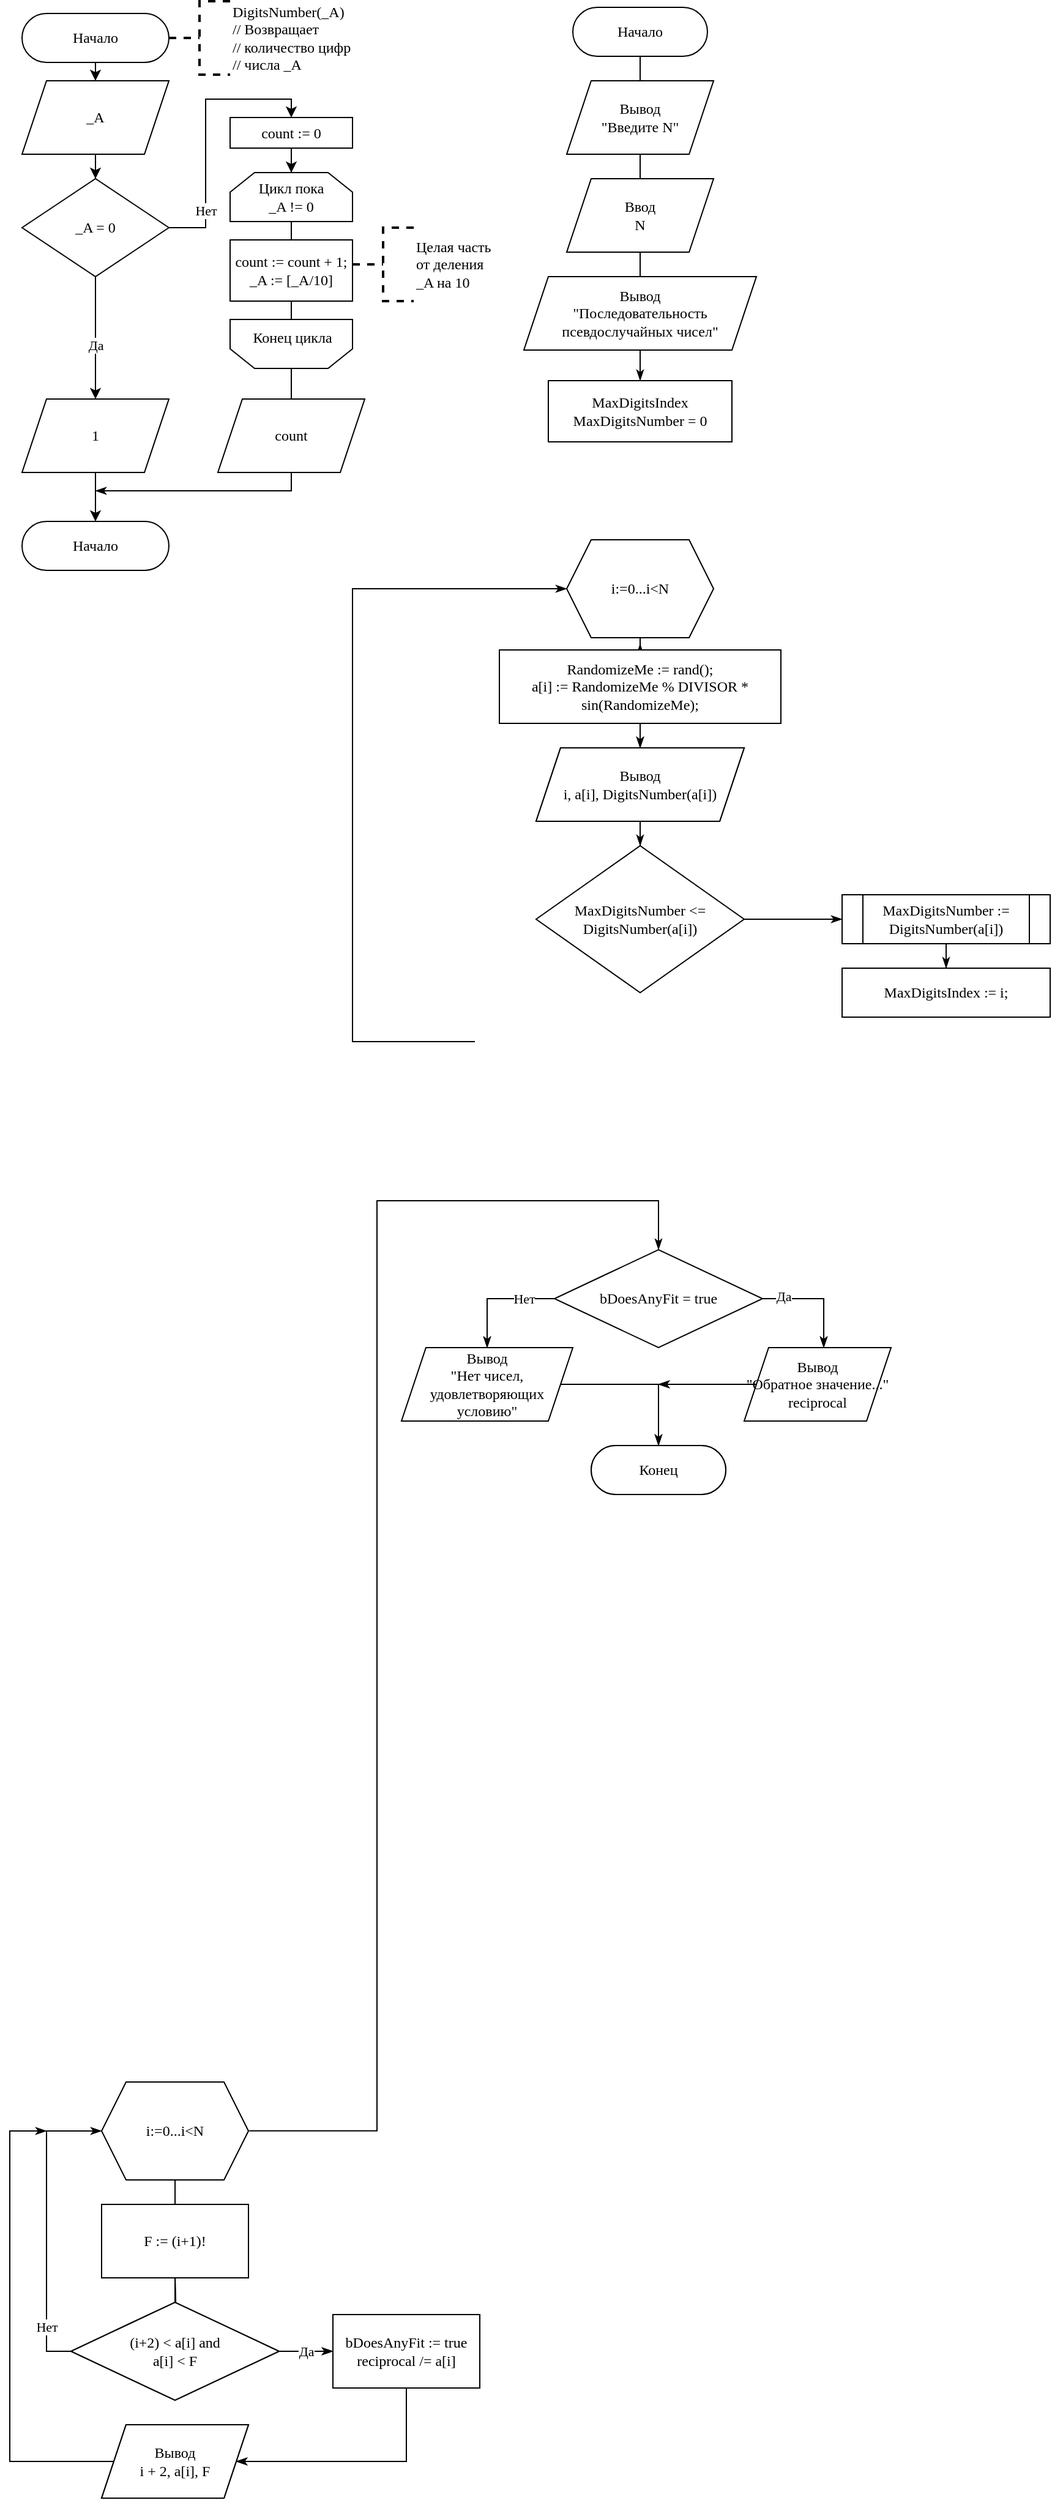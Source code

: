 <mxfile version="14.0.1" type="github">
  <diagram id="bkQqEIbe-VhgmHZrJ1t0" name="Page-1">
    <mxGraphModel dx="993" dy="703" grid="1" gridSize="10" guides="1" tooltips="1" connect="1" arrows="1" fold="1" page="1" pageScale="1" pageWidth="827" pageHeight="1169" math="0" shadow="0">
      <root>
        <mxCell id="0" />
        <mxCell id="1" parent="0" />
        <mxCell id="5rwyCiuya1J5BVVS9E9V-3" value="" style="edgeStyle=orthogonalEdgeStyle;rounded=0;orthogonalLoop=1;jettySize=auto;html=1;endArrow=none;endFill=0;fontFamily=Consolas;" parent="1" source="5rwyCiuya1J5BVVS9E9V-1" target="5rwyCiuya1J5BVVS9E9V-2" edge="1">
          <mxGeometry relative="1" as="geometry" />
        </mxCell>
        <mxCell id="5rwyCiuya1J5BVVS9E9V-1" value="&lt;div&gt;Начало&lt;/div&gt;" style="rounded=1;whiteSpace=wrap;html=1;arcSize=50;fontFamily=Consolas;" parent="1" vertex="1">
          <mxGeometry x="490" y="35" width="110" height="40" as="geometry" />
        </mxCell>
        <mxCell id="5rwyCiuya1J5BVVS9E9V-2" value="&lt;div&gt;Вывод&lt;/div&gt;&lt;div&gt;&quot;Введите N&quot;&lt;br&gt;&lt;/div&gt;" style="shape=parallelogram;perimeter=parallelogramPerimeter;whiteSpace=wrap;html=1;fixedSize=1;rounded=1;arcSize=0;fontFamily=Consolas;" parent="1" vertex="1">
          <mxGeometry x="485" y="95" width="120" height="60" as="geometry" />
        </mxCell>
        <mxCell id="Fq7ygxc2qLZX_tcr9OD_-17" value="" style="edgeStyle=orthogonalEdgeStyle;rounded=0;orthogonalLoop=1;jettySize=auto;html=1;endArrow=none;endFill=0;strokeColor=#000000;strokeWidth=1;fontFamily=Consolas;" parent="1" source="5rwyCiuya1J5BVVS9E9V-4" target="5rwyCiuya1J5BVVS9E9V-2" edge="1">
          <mxGeometry relative="1" as="geometry" />
        </mxCell>
        <mxCell id="Fq7ygxc2qLZX_tcr9OD_-19" value="" style="edgeStyle=orthogonalEdgeStyle;rounded=0;orthogonalLoop=1;jettySize=auto;html=1;endArrow=none;endFill=0;strokeColor=#000000;strokeWidth=1;fontFamily=Consolas;" parent="1" source="5rwyCiuya1J5BVVS9E9V-4" edge="1">
          <mxGeometry relative="1" as="geometry">
            <mxPoint x="545" y="255" as="targetPoint" />
          </mxGeometry>
        </mxCell>
        <mxCell id="5rwyCiuya1J5BVVS9E9V-4" value="&lt;div&gt;Ввод&lt;/div&gt;&lt;div&gt;N&lt;br&gt;&lt;/div&gt;" style="shape=parallelogram;perimeter=parallelogramPerimeter;whiteSpace=wrap;html=1;fixedSize=1;rounded=1;arcSize=0;fontFamily=Consolas;" parent="1" vertex="1">
          <mxGeometry x="485" y="175" width="120" height="60" as="geometry" />
        </mxCell>
        <mxCell id="5rwyCiuya1J5BVVS9E9V-6" style="edgeStyle=orthogonalEdgeStyle;rounded=0;orthogonalLoop=1;jettySize=auto;html=1;exitX=0.5;exitY=1;exitDx=0;exitDy=0;fontFamily=Consolas;" parent="1" source="5rwyCiuya1J5BVVS9E9V-4" target="5rwyCiuya1J5BVVS9E9V-4" edge="1">
          <mxGeometry relative="1" as="geometry" />
        </mxCell>
        <mxCell id="iHEAeSneq3tE51cVCp4O-58" style="edgeStyle=orthogonalEdgeStyle;rounded=0;orthogonalLoop=1;jettySize=auto;html=1;endArrow=classicThin;endFill=1;fontFamily=Consolas;" edge="1" parent="1" source="Fq7ygxc2qLZX_tcr9OD_-28">
          <mxGeometry relative="1" as="geometry">
            <mxPoint x="545" y="555" as="targetPoint" />
          </mxGeometry>
        </mxCell>
        <mxCell id="Fq7ygxc2qLZX_tcr9OD_-28" value="i:=0...i&amp;lt;N" style="shape=hexagon;perimeter=hexagonPerimeter2;whiteSpace=wrap;html=1;fixedSize=1;strokeWidth=1;fontFamily=Consolas;" parent="1" vertex="1">
          <mxGeometry x="485" y="470" width="120" height="80" as="geometry" />
        </mxCell>
        <mxCell id="Fq7ygxc2qLZX_tcr9OD_-34" value="" style="edgeStyle=orthogonalEdgeStyle;rounded=0;orthogonalLoop=1;jettySize=auto;html=1;endArrow=classicThin;endFill=1;strokeColor=#000000;strokeWidth=1;fontFamily=Consolas;" parent="1" source="Fq7ygxc2qLZX_tcr9OD_-29" target="Fq7ygxc2qLZX_tcr9OD_-33" edge="1">
          <mxGeometry relative="1" as="geometry" />
        </mxCell>
        <mxCell id="Fq7ygxc2qLZX_tcr9OD_-29" value="&lt;div&gt;RandomizeMe := rand();&lt;br&gt;&lt;/div&gt;&lt;div&gt;a[i] := RandomizeMe % DIVISOR * sin(RandomizeMe);&lt;/div&gt;" style="whiteSpace=wrap;html=1;strokeWidth=1;fontFamily=Consolas;" parent="1" vertex="1">
          <mxGeometry x="430" y="560" width="230" height="60" as="geometry" />
        </mxCell>
        <mxCell id="Fq7ygxc2qLZX_tcr9OD_-35" style="edgeStyle=orthogonalEdgeStyle;rounded=0;orthogonalLoop=1;jettySize=auto;html=1;endArrow=classicThin;endFill=1;strokeWidth=1;fontFamily=Consolas;" parent="1" edge="1">
          <mxGeometry relative="1" as="geometry">
            <mxPoint x="485" y="510" as="targetPoint" />
            <Array as="points">
              <mxPoint x="310" y="880" />
              <mxPoint x="310" y="510" />
            </Array>
            <mxPoint x="410" y="880" as="sourcePoint" />
          </mxGeometry>
        </mxCell>
        <mxCell id="Fq7ygxc2qLZX_tcr9OD_-33" value="&lt;div&gt;Вывод&lt;/div&gt;&lt;div&gt;i, a[i], DigitsNumber(a[i])&lt;/div&gt;" style="shape=parallelogram;perimeter=parallelogramPerimeter;whiteSpace=wrap;html=1;fixedSize=1;strokeWidth=1;fontFamily=Consolas;" parent="1" vertex="1">
          <mxGeometry x="460" y="640" width="170" height="60" as="geometry" />
        </mxCell>
        <mxCell id="iHEAeSneq3tE51cVCp4O-62" style="edgeStyle=orthogonalEdgeStyle;rounded=0;orthogonalLoop=1;jettySize=auto;html=1;entryX=0.5;entryY=0;entryDx=0;entryDy=0;endArrow=classicThin;endFill=1;fontFamily=Consolas;" edge="1" parent="1" source="Fq7ygxc2qLZX_tcr9OD_-36" target="iHEAeSneq3tE51cVCp4O-61">
          <mxGeometry relative="1" as="geometry" />
        </mxCell>
        <mxCell id="Fq7ygxc2qLZX_tcr9OD_-36" value="&lt;div&gt;Вывод&lt;/div&gt;&lt;div&gt;&quot;Последовательность&lt;/div&gt;&lt;div&gt;псевдослучайных чисел&quot;&lt;br&gt;&lt;/div&gt;" style="shape=parallelogram;perimeter=parallelogramPerimeter;whiteSpace=wrap;html=1;fixedSize=1;rounded=1;arcSize=0;fontFamily=Consolas;" parent="1" vertex="1">
          <mxGeometry x="450" y="255" width="190" height="60" as="geometry" />
        </mxCell>
        <mxCell id="Fq7ygxc2qLZX_tcr9OD_-43" value="" style="edgeStyle=orthogonalEdgeStyle;rounded=0;orthogonalLoop=1;jettySize=auto;html=1;endArrow=none;endFill=0;strokeColor=#000000;strokeWidth=1;fontFamily=Consolas;" parent="1" source="Fq7ygxc2qLZX_tcr9OD_-40" target="Fq7ygxc2qLZX_tcr9OD_-42" edge="1">
          <mxGeometry relative="1" as="geometry" />
        </mxCell>
        <mxCell id="Fq7ygxc2qLZX_tcr9OD_-40" value="i:=0...i&amp;lt;N" style="shape=hexagon;perimeter=hexagonPerimeter2;whiteSpace=wrap;html=1;fixedSize=1;rounded=1;arcSize=0;fontFamily=Consolas;" parent="1" vertex="1">
          <mxGeometry x="105" y="1730" width="120" height="80" as="geometry" />
        </mxCell>
        <mxCell id="Fq7ygxc2qLZX_tcr9OD_-45" value="" style="edgeStyle=orthogonalEdgeStyle;rounded=0;orthogonalLoop=1;jettySize=auto;html=1;endArrow=none;endFill=0;strokeColor=#000000;strokeWidth=1;fontFamily=Consolas;" parent="1" source="Fq7ygxc2qLZX_tcr9OD_-42" target="Fq7ygxc2qLZX_tcr9OD_-44" edge="1">
          <mxGeometry relative="1" as="geometry" />
        </mxCell>
        <mxCell id="Fq7ygxc2qLZX_tcr9OD_-42" value="&lt;div&gt;F := (i+1)!&lt;/div&gt;" style="whiteSpace=wrap;html=1;rounded=1;arcSize=0;fontFamily=Consolas;" parent="1" vertex="1">
          <mxGeometry x="105" y="1830" width="120" height="60" as="geometry" />
        </mxCell>
        <mxCell id="Fq7ygxc2qLZX_tcr9OD_-46" value="Нет" style="edgeStyle=orthogonalEdgeStyle;rounded=0;orthogonalLoop=1;jettySize=auto;html=1;endArrow=classicThin;endFill=1;strokeColor=#000000;strokeWidth=1;entryX=0;entryY=0.5;entryDx=0;entryDy=0;fontFamily=Consolas;" parent="1" source="Fq7ygxc2qLZX_tcr9OD_-44" target="Fq7ygxc2qLZX_tcr9OD_-40" edge="1">
          <mxGeometry x="-0.673" relative="1" as="geometry">
            <mxPoint x="30" y="1770" as="targetPoint" />
            <Array as="points">
              <mxPoint x="60" y="1950" />
              <mxPoint x="60" y="1770" />
            </Array>
            <mxPoint as="offset" />
          </mxGeometry>
        </mxCell>
        <mxCell id="Fq7ygxc2qLZX_tcr9OD_-48" value="&lt;div&gt;Да&lt;/div&gt;" style="edgeStyle=orthogonalEdgeStyle;rounded=0;orthogonalLoop=1;jettySize=auto;html=1;endArrow=classicThin;endFill=1;strokeColor=#000000;strokeWidth=1;fontFamily=Consolas;" parent="1" source="Fq7ygxc2qLZX_tcr9OD_-44" target="Fq7ygxc2qLZX_tcr9OD_-47" edge="1">
          <mxGeometry relative="1" as="geometry" />
        </mxCell>
        <mxCell id="Fq7ygxc2qLZX_tcr9OD_-44" value="&lt;div&gt;(i+2) &amp;lt; a[i] and&lt;/div&gt;&lt;div&gt;a[i] &amp;lt; F&lt;br&gt;&lt;/div&gt;" style="rhombus;whiteSpace=wrap;html=1;rounded=1;arcSize=0;fontFamily=Consolas;" parent="1" vertex="1">
          <mxGeometry x="80" y="1910" width="170" height="80" as="geometry" />
        </mxCell>
        <mxCell id="Fq7ygxc2qLZX_tcr9OD_-51" value="" style="edgeStyle=orthogonalEdgeStyle;rounded=0;orthogonalLoop=1;jettySize=auto;html=1;endArrow=classicThin;endFill=1;strokeColor=#000000;strokeWidth=1;fontFamily=Consolas;" parent="1" source="Fq7ygxc2qLZX_tcr9OD_-47" target="Fq7ygxc2qLZX_tcr9OD_-50" edge="1">
          <mxGeometry relative="1" as="geometry">
            <Array as="points">
              <mxPoint x="354" y="2040" />
            </Array>
          </mxGeometry>
        </mxCell>
        <mxCell id="Fq7ygxc2qLZX_tcr9OD_-47" value="&lt;div&gt;bDoesAnyFit := true&lt;/div&gt;&lt;div&gt;reciprocal /= a[i]&lt;br&gt;&lt;/div&gt;" style="whiteSpace=wrap;html=1;rounded=1;arcSize=0;fontFamily=Consolas;" parent="1" vertex="1">
          <mxGeometry x="294" y="1920" width="120" height="60" as="geometry" />
        </mxCell>
        <mxCell id="Fq7ygxc2qLZX_tcr9OD_-52" style="edgeStyle=orthogonalEdgeStyle;rounded=0;orthogonalLoop=1;jettySize=auto;html=1;endArrow=classicThin;endFill=1;strokeColor=#000000;strokeWidth=1;fontFamily=Consolas;" parent="1" source="Fq7ygxc2qLZX_tcr9OD_-50" edge="1">
          <mxGeometry relative="1" as="geometry">
            <mxPoint x="60" y="1770" as="targetPoint" />
            <Array as="points">
              <mxPoint x="30" y="2040" />
              <mxPoint x="30" y="1770" />
            </Array>
          </mxGeometry>
        </mxCell>
        <mxCell id="Fq7ygxc2qLZX_tcr9OD_-50" value="&lt;div&gt;Вывод&lt;/div&gt;&lt;div&gt;i + 2, a[i], F&lt;br&gt;&lt;/div&gt;" style="shape=parallelogram;perimeter=parallelogramPerimeter;whiteSpace=wrap;html=1;fixedSize=1;rounded=1;arcSize=0;fontFamily=Consolas;" parent="1" vertex="1">
          <mxGeometry x="105" y="2010" width="120" height="60" as="geometry" />
        </mxCell>
        <mxCell id="Fq7ygxc2qLZX_tcr9OD_-56" style="edgeStyle=orthogonalEdgeStyle;rounded=0;orthogonalLoop=1;jettySize=auto;html=1;endArrow=classicThin;endFill=1;strokeColor=#000000;strokeWidth=1;entryX=0.5;entryY=0;entryDx=0;entryDy=0;fontFamily=Consolas;exitX=1;exitY=0.5;exitDx=0;exitDy=0;" parent="1" source="Fq7ygxc2qLZX_tcr9OD_-55" edge="1">
          <mxGeometry relative="1" as="geometry">
            <mxPoint x="695" y="1130" as="targetPoint" />
            <mxPoint x="620" y="1090" as="sourcePoint" />
            <Array as="points">
              <mxPoint x="695" y="1090" />
            </Array>
          </mxGeometry>
        </mxCell>
        <mxCell id="Fq7ygxc2qLZX_tcr9OD_-58" value="Да" style="edgeLabel;html=1;align=center;verticalAlign=middle;resizable=0;points=[];fontFamily=Consolas;" parent="Fq7ygxc2qLZX_tcr9OD_-56" vertex="1" connectable="0">
          <mxGeometry x="-0.627" y="2" relative="1" as="geometry">
            <mxPoint as="offset" />
          </mxGeometry>
        </mxCell>
        <mxCell id="Fq7ygxc2qLZX_tcr9OD_-59" value="Нет" style="edgeStyle=orthogonalEdgeStyle;rounded=0;orthogonalLoop=1;jettySize=auto;html=1;endArrow=classicThin;endFill=1;strokeColor=#000000;strokeWidth=1;fontFamily=Consolas;exitX=0;exitY=0.5;exitDx=0;exitDy=0;" parent="1" source="Fq7ygxc2qLZX_tcr9OD_-55" edge="1">
          <mxGeometry x="-0.473" relative="1" as="geometry">
            <mxPoint x="420" y="1130" as="targetPoint" />
            <mxPoint x="495" y="1090" as="sourcePoint" />
            <Array as="points">
              <mxPoint x="420" y="1090" />
            </Array>
            <mxPoint as="offset" />
          </mxGeometry>
        </mxCell>
        <mxCell id="Fq7ygxc2qLZX_tcr9OD_-55" value="bDoesAnyFit = true" style="rhombus;whiteSpace=wrap;html=1;rounded=1;arcSize=0;fontFamily=Consolas;" parent="1" vertex="1">
          <mxGeometry x="475" y="1050" width="170" height="80" as="geometry" />
        </mxCell>
        <mxCell id="Fq7ygxc2qLZX_tcr9OD_-64" style="edgeStyle=orthogonalEdgeStyle;rounded=0;orthogonalLoop=1;jettySize=auto;html=1;endArrow=classicThin;endFill=1;strokeColor=#000000;strokeWidth=1;fontFamily=Consolas;" parent="1" edge="1">
          <mxGeometry relative="1" as="geometry">
            <mxPoint x="560" y="1160" as="targetPoint" />
            <mxPoint x="645" y="1160" as="sourcePoint" />
          </mxGeometry>
        </mxCell>
        <mxCell id="Fq7ygxc2qLZX_tcr9OD_-62" value="" style="edgeStyle=orthogonalEdgeStyle;rounded=0;orthogonalLoop=1;jettySize=auto;html=1;endArrow=classicThin;endFill=1;strokeColor=#000000;strokeWidth=1;fontFamily=Consolas;entryX=0.5;entryY=0;entryDx=0;entryDy=0;" parent="1" target="Fq7ygxc2qLZX_tcr9OD_-63" edge="1">
          <mxGeometry relative="1" as="geometry">
            <mxPoint x="550" y="1280" as="targetPoint" />
            <Array as="points">
              <mxPoint x="560" y="1160" />
            </Array>
            <mxPoint x="480" y="1160" as="sourcePoint" />
          </mxGeometry>
        </mxCell>
        <mxCell id="Fq7ygxc2qLZX_tcr9OD_-63" value="Конец" style="rounded=1;whiteSpace=wrap;html=1;arcSize=50;fontFamily=Consolas;" parent="1" vertex="1">
          <mxGeometry x="505" y="1210" width="110" height="40" as="geometry" />
        </mxCell>
        <mxCell id="iHEAeSneq3tE51cVCp4O-12" value="" style="edgeStyle=orthogonalEdgeStyle;rounded=0;orthogonalLoop=1;jettySize=auto;html=1;endArrow=classic;endFill=1;fontFamily=Consolas;" edge="1" parent="1" source="fqr5YVxQ2FodwoZgZFr7-1" target="iHEAeSneq3tE51cVCp4O-11">
          <mxGeometry relative="1" as="geometry" />
        </mxCell>
        <mxCell id="fqr5YVxQ2FodwoZgZFr7-1" value="&lt;div&gt;Начало&lt;/div&gt;" style="rounded=1;whiteSpace=wrap;html=1;arcSize=50;fontFamily=Consolas;" parent="1" vertex="1">
          <mxGeometry x="40" y="40" width="120" height="40" as="geometry" />
        </mxCell>
        <mxCell id="iHEAeSneq3tE51cVCp4O-1" value="&lt;div&gt;DigitsNumber(_A)&lt;/div&gt;&lt;div&gt;// Возвращает&lt;/div&gt;&lt;div&gt;// количество цифр&lt;/div&gt;&lt;div&gt;// числа _A&lt;br&gt;&lt;/div&gt;" style="strokeWidth=2;html=1;shape=mxgraph.flowchart.annotation_2;align=left;labelPosition=right;pointerEvents=1;fontFamily=Consolas;dashed=1;" vertex="1" parent="1">
          <mxGeometry x="160" y="30" width="50" height="60" as="geometry" />
        </mxCell>
        <mxCell id="iHEAeSneq3tE51cVCp4O-5" value="Да" style="edgeStyle=orthogonalEdgeStyle;rounded=0;orthogonalLoop=1;jettySize=auto;html=1;endArrow=classic;endFill=1;fontFamily=Consolas;" edge="1" parent="1" source="iHEAeSneq3tE51cVCp4O-2" target="iHEAeSneq3tE51cVCp4O-4">
          <mxGeometry x="0.111" relative="1" as="geometry">
            <mxPoint as="offset" />
          </mxGeometry>
        </mxCell>
        <mxCell id="iHEAeSneq3tE51cVCp4O-9" value="Нет" style="edgeStyle=orthogonalEdgeStyle;rounded=0;orthogonalLoop=1;jettySize=auto;html=1;endArrow=classic;endFill=1;fontFamily=Consolas;entryX=0.5;entryY=0;entryDx=0;entryDy=0;" edge="1" parent="1" source="iHEAeSneq3tE51cVCp4O-2" target="iHEAeSneq3tE51cVCp4O-16">
          <mxGeometry x="-0.599" relative="1" as="geometry">
            <mxPoint x="260" y="120" as="targetPoint" />
            <Array as="points">
              <mxPoint x="190" y="215" />
              <mxPoint x="190" y="110" />
              <mxPoint x="260" y="110" />
            </Array>
            <mxPoint as="offset" />
          </mxGeometry>
        </mxCell>
        <mxCell id="iHEAeSneq3tE51cVCp4O-2" value="_A = 0" style="rhombus;whiteSpace=wrap;html=1;rounded=1;fontFamily=Consolas;arcSize=0;" vertex="1" parent="1">
          <mxGeometry x="40" y="175" width="120" height="80" as="geometry" />
        </mxCell>
        <mxCell id="iHEAeSneq3tE51cVCp4O-7" value="" style="edgeStyle=orthogonalEdgeStyle;rounded=0;orthogonalLoop=1;jettySize=auto;html=1;endArrow=classic;endFill=1;fontFamily=Consolas;" edge="1" parent="1" source="iHEAeSneq3tE51cVCp4O-4" target="iHEAeSneq3tE51cVCp4O-6">
          <mxGeometry relative="1" as="geometry" />
        </mxCell>
        <mxCell id="iHEAeSneq3tE51cVCp4O-4" value="1" style="shape=parallelogram;perimeter=parallelogramPerimeter;whiteSpace=wrap;html=1;fixedSize=1;rounded=1;fontFamily=Consolas;arcSize=0;" vertex="1" parent="1">
          <mxGeometry x="40" y="355" width="120" height="60" as="geometry" />
        </mxCell>
        <mxCell id="iHEAeSneq3tE51cVCp4O-6" value="&lt;div&gt;Начало&lt;/div&gt;" style="rounded=1;whiteSpace=wrap;html=1;arcSize=50;fontFamily=Consolas;" vertex="1" parent="1">
          <mxGeometry x="40" y="455" width="120" height="40" as="geometry" />
        </mxCell>
        <mxCell id="iHEAeSneq3tE51cVCp4O-13" value="" style="edgeStyle=orthogonalEdgeStyle;rounded=0;orthogonalLoop=1;jettySize=auto;html=1;endArrow=classic;endFill=1;fontFamily=Consolas;" edge="1" parent="1" source="iHEAeSneq3tE51cVCp4O-11" target="iHEAeSneq3tE51cVCp4O-2">
          <mxGeometry relative="1" as="geometry" />
        </mxCell>
        <mxCell id="iHEAeSneq3tE51cVCp4O-11" value="_A" style="shape=parallelogram;perimeter=parallelogramPerimeter;whiteSpace=wrap;html=1;fixedSize=1;rounded=1;fontFamily=Consolas;arcSize=0;" vertex="1" parent="1">
          <mxGeometry x="40" y="95" width="120" height="60" as="geometry" />
        </mxCell>
        <mxCell id="iHEAeSneq3tE51cVCp4O-25" value="" style="edgeStyle=orthogonalEdgeStyle;rounded=0;orthogonalLoop=1;jettySize=auto;html=1;endArrow=none;endFill=0;fontFamily=Consolas;entryX=0.5;entryY=0;entryDx=0;entryDy=0;" edge="1" parent="1" source="iHEAeSneq3tE51cVCp4O-15" target="iHEAeSneq3tE51cVCp4O-20">
          <mxGeometry relative="1" as="geometry" />
        </mxCell>
        <mxCell id="iHEAeSneq3tE51cVCp4O-15" value="&lt;div&gt;Цикл пока&lt;/div&gt;&lt;div&gt;_A != 0&lt;/div&gt;" style="shape=loopLimit;whiteSpace=wrap;html=1;rounded=1;fontFamily=Consolas;arcSize=0;" vertex="1" parent="1">
          <mxGeometry x="210" y="170" width="100" height="40" as="geometry" />
        </mxCell>
        <mxCell id="iHEAeSneq3tE51cVCp4O-17" value="" style="edgeStyle=orthogonalEdgeStyle;rounded=0;orthogonalLoop=1;jettySize=auto;html=1;endArrow=classic;endFill=1;fontFamily=Consolas;" edge="1" parent="1" source="iHEAeSneq3tE51cVCp4O-16" target="iHEAeSneq3tE51cVCp4O-15">
          <mxGeometry relative="1" as="geometry" />
        </mxCell>
        <mxCell id="iHEAeSneq3tE51cVCp4O-16" value="count := 0" style="whiteSpace=wrap;html=1;rounded=1;arcSize=0;fontFamily=Consolas;" vertex="1" parent="1">
          <mxGeometry x="210" y="125" width="100" height="25" as="geometry" />
        </mxCell>
        <mxCell id="iHEAeSneq3tE51cVCp4O-26" style="edgeStyle=orthogonalEdgeStyle;rounded=0;orthogonalLoop=1;jettySize=auto;html=1;entryX=0.5;entryY=1;entryDx=0;entryDy=0;endArrow=none;endFill=0;fontFamily=Consolas;" edge="1" parent="1" source="iHEAeSneq3tE51cVCp4O-20" target="iHEAeSneq3tE51cVCp4O-24">
          <mxGeometry relative="1" as="geometry" />
        </mxCell>
        <mxCell id="iHEAeSneq3tE51cVCp4O-20" value="&lt;div&gt;count := count + 1;&lt;br&gt;&lt;/div&gt;&lt;div&gt;_A := [_A/10]&lt;br&gt;&lt;/div&gt;" style="whiteSpace=wrap;html=1;rounded=1;arcSize=0;fontFamily=Consolas;" vertex="1" parent="1">
          <mxGeometry x="210" y="225" width="100" height="50" as="geometry" />
        </mxCell>
        <mxCell id="iHEAeSneq3tE51cVCp4O-21" value="&lt;div&gt;Целая часть&lt;/div&gt;&lt;div&gt;от деления&lt;/div&gt;&lt;div&gt;_A на 10&lt;br&gt;&lt;/div&gt;" style="strokeWidth=2;html=1;shape=mxgraph.flowchart.annotation_2;align=left;labelPosition=right;pointerEvents=1;fontFamily=Consolas;dashed=1;" vertex="1" parent="1">
          <mxGeometry x="310" y="215" width="50" height="60" as="geometry" />
        </mxCell>
        <mxCell id="iHEAeSneq3tE51cVCp4O-28" value="" style="edgeStyle=orthogonalEdgeStyle;rounded=0;orthogonalLoop=1;jettySize=auto;html=1;endArrow=none;endFill=0;fontFamily=Consolas;" edge="1" parent="1" source="iHEAeSneq3tE51cVCp4O-24" target="iHEAeSneq3tE51cVCp4O-27">
          <mxGeometry relative="1" as="geometry" />
        </mxCell>
        <mxCell id="iHEAeSneq3tE51cVCp4O-24" value="&lt;div&gt;Конец цикла&lt;/div&gt;" style="shape=loopLimit;html=1;rounded=0;fontFamily=Consolas;arcSize=0;rotation=0;editable=1;movableLabel=1;comic=0;direction=west;flipH=0;flipV=0;verticalAlign=top;horizontal=1;whiteSpace=wrap;dropTarget=0;sketch=0;noLabel=0;overflow=visible;align=center;" vertex="1" parent="1">
          <mxGeometry x="210" y="290" width="100" height="40" as="geometry">
            <mxPoint x="1.0" y="1" as="offset" />
          </mxGeometry>
        </mxCell>
        <mxCell id="iHEAeSneq3tE51cVCp4O-29" style="edgeStyle=orthogonalEdgeStyle;rounded=0;orthogonalLoop=1;jettySize=auto;html=1;endArrow=classicThin;endFill=1;fontFamily=Consolas;" edge="1" parent="1" source="iHEAeSneq3tE51cVCp4O-27">
          <mxGeometry relative="1" as="geometry">
            <mxPoint x="100" y="430" as="targetPoint" />
            <Array as="points">
              <mxPoint x="260" y="430" />
            </Array>
          </mxGeometry>
        </mxCell>
        <mxCell id="iHEAeSneq3tE51cVCp4O-27" value="count" style="shape=parallelogram;perimeter=parallelogramPerimeter;whiteSpace=wrap;html=1;fixedSize=1;rounded=1;fontFamily=Consolas;arcSize=0;" vertex="1" parent="1">
          <mxGeometry x="200" y="355" width="120" height="60" as="geometry" />
        </mxCell>
        <mxCell id="iHEAeSneq3tE51cVCp4O-35" value="" style="edgeStyle=orthogonalEdgeStyle;rounded=0;orthogonalLoop=1;jettySize=auto;html=1;endArrow=classicThin;endFill=1;strokeColor=#000000;strokeWidth=1;fontFamily=Consolas;" edge="1" source="iHEAeSneq3tE51cVCp4O-36" target="iHEAeSneq3tE51cVCp4O-37" parent="1">
          <mxGeometry relative="1" as="geometry" />
        </mxCell>
        <mxCell id="iHEAeSneq3tE51cVCp4O-36" value="&lt;div&gt;RandomizeMe := rand();&lt;br&gt;&lt;/div&gt;&lt;div&gt;a[i] := RandomizeMe % DIVISOR * sin(RandomizeMe);&lt;/div&gt;" style="whiteSpace=wrap;html=1;strokeWidth=1;fontFamily=Consolas;" vertex="1" parent="1">
          <mxGeometry x="430" y="560" width="230" height="60" as="geometry" />
        </mxCell>
        <mxCell id="iHEAeSneq3tE51cVCp4O-64" value="" style="edgeStyle=orthogonalEdgeStyle;rounded=0;orthogonalLoop=1;jettySize=auto;html=1;endArrow=classicThin;endFill=1;fontFamily=Consolas;" edge="1" parent="1" source="iHEAeSneq3tE51cVCp4O-37" target="iHEAeSneq3tE51cVCp4O-63">
          <mxGeometry relative="1" as="geometry" />
        </mxCell>
        <mxCell id="iHEAeSneq3tE51cVCp4O-37" value="&lt;div&gt;Вывод&lt;/div&gt;&lt;div&gt;i, a[i], DigitsNumber(a[i])&lt;/div&gt;" style="shape=parallelogram;perimeter=parallelogramPerimeter;whiteSpace=wrap;html=1;fixedSize=1;strokeWidth=1;fontFamily=Consolas;" vertex="1" parent="1">
          <mxGeometry x="460" y="640" width="170" height="60" as="geometry" />
        </mxCell>
        <mxCell id="iHEAeSneq3tE51cVCp4O-40" style="edgeStyle=orthogonalEdgeStyle;rounded=0;orthogonalLoop=1;jettySize=auto;html=1;endArrow=classicThin;endFill=1;strokeColor=#000000;strokeWidth=1;entryX=0.5;entryY=0;entryDx=0;entryDy=0;fontFamily=Consolas;exitX=1;exitY=0.5;exitDx=0;exitDy=0;" edge="1" parent="1">
          <mxGeometry relative="1" as="geometry">
            <mxPoint x="695" y="1130" as="targetPoint" />
            <mxPoint x="645" y="1090" as="sourcePoint" />
            <Array as="points">
              <mxPoint x="695" y="1090" />
            </Array>
          </mxGeometry>
        </mxCell>
        <mxCell id="iHEAeSneq3tE51cVCp4O-41" value="Да" style="edgeLabel;html=1;align=center;verticalAlign=middle;resizable=0;points=[];fontFamily=Consolas;" vertex="1" connectable="0" parent="iHEAeSneq3tE51cVCp4O-40">
          <mxGeometry x="-0.627" y="2" relative="1" as="geometry">
            <mxPoint as="offset" />
          </mxGeometry>
        </mxCell>
        <mxCell id="iHEAeSneq3tE51cVCp4O-42" value="Нет" style="edgeStyle=orthogonalEdgeStyle;rounded=0;orthogonalLoop=1;jettySize=auto;html=1;endArrow=classicThin;endFill=1;strokeColor=#000000;strokeWidth=1;fontFamily=Consolas;exitX=0;exitY=0.5;exitDx=0;exitDy=0;" edge="1" parent="1">
          <mxGeometry x="-0.473" relative="1" as="geometry">
            <mxPoint x="420" y="1130" as="targetPoint" />
            <mxPoint x="475" y="1090" as="sourcePoint" />
            <Array as="points">
              <mxPoint x="420" y="1090" />
            </Array>
            <mxPoint as="offset" />
          </mxGeometry>
        </mxCell>
        <mxCell id="iHEAeSneq3tE51cVCp4O-44" style="edgeStyle=orthogonalEdgeStyle;rounded=0;orthogonalLoop=1;jettySize=auto;html=1;endArrow=classicThin;endFill=1;strokeColor=#000000;strokeWidth=1;fontFamily=Consolas;" edge="1" parent="1">
          <mxGeometry relative="1" as="geometry">
            <mxPoint x="560" y="1160" as="targetPoint" />
            <mxPoint x="645" y="1160" as="sourcePoint" />
          </mxGeometry>
        </mxCell>
        <mxCell id="iHEAeSneq3tE51cVCp4O-45" value="&lt;div&gt;Вывод&lt;/div&gt;&lt;div&gt;&quot;Обратное значение...&quot;&lt;/div&gt;&lt;div&gt;reciprocal&lt;br&gt;&lt;/div&gt;" style="shape=parallelogram;perimeter=parallelogramPerimeter;whiteSpace=wrap;html=1;fixedSize=1;rounded=1;arcSize=0;fontFamily=Consolas;" vertex="1" parent="1">
          <mxGeometry x="630" y="1130" width="120" height="60" as="geometry" />
        </mxCell>
        <mxCell id="iHEAeSneq3tE51cVCp4O-46" value="" style="edgeStyle=orthogonalEdgeStyle;rounded=0;orthogonalLoop=1;jettySize=auto;html=1;endArrow=classicThin;endFill=1;strokeColor=#000000;strokeWidth=1;fontFamily=Consolas;entryX=0.5;entryY=0;entryDx=0;entryDy=0;" edge="1" target="iHEAeSneq3tE51cVCp4O-48" parent="1">
          <mxGeometry relative="1" as="geometry">
            <mxPoint x="550" y="1280" as="targetPoint" />
            <Array as="points">
              <mxPoint x="560" y="1160" />
            </Array>
            <mxPoint x="480" y="1160" as="sourcePoint" />
          </mxGeometry>
        </mxCell>
        <mxCell id="iHEAeSneq3tE51cVCp4O-47" value="&lt;div&gt;Вывод&lt;/div&gt;&lt;div&gt;&quot;Нет чисел, удовлетворяющих условию&quot;&lt;br&gt;&lt;/div&gt;" style="shape=parallelogram;perimeter=parallelogramPerimeter;whiteSpace=wrap;html=1;fixedSize=1;rounded=1;arcSize=0;fontFamily=Consolas;" vertex="1" parent="1">
          <mxGeometry x="350" y="1130" width="140" height="60" as="geometry" />
        </mxCell>
        <mxCell id="iHEAeSneq3tE51cVCp4O-48" value="Конец" style="rounded=1;whiteSpace=wrap;html=1;arcSize=50;fontFamily=Consolas;" vertex="1" parent="1">
          <mxGeometry x="505" y="1210" width="110" height="40" as="geometry" />
        </mxCell>
        <mxCell id="iHEAeSneq3tE51cVCp4O-49" style="edgeStyle=orthogonalEdgeStyle;rounded=0;orthogonalLoop=1;jettySize=auto;html=1;endArrow=classicThin;endFill=1;strokeColor=#000000;strokeWidth=1;fontFamily=Consolas;exitX=1.005;exitY=0.499;exitDx=0;exitDy=0;exitPerimeter=0;" edge="1" source="Fq7ygxc2qLZX_tcr9OD_-40" target="Fq7ygxc2qLZX_tcr9OD_-55" parent="1">
          <mxGeometry relative="1" as="geometry">
            <mxPoint x="560" y="1050" as="targetPoint" />
            <Array as="points">
              <mxPoint x="330" y="1770" />
              <mxPoint x="330" y="1010" />
              <mxPoint x="560" y="1010" />
            </Array>
            <mxPoint x="230" y="1770" as="sourcePoint" />
          </mxGeometry>
        </mxCell>
        <mxCell id="iHEAeSneq3tE51cVCp4O-52" value="" style="edgeStyle=orthogonalEdgeStyle;rounded=0;orthogonalLoop=1;jettySize=auto;html=1;endArrow=none;endFill=0;strokeColor=#000000;strokeWidth=1;fontFamily=Consolas;" edge="1" target="iHEAeSneq3tE51cVCp4O-54" parent="1">
          <mxGeometry relative="1" as="geometry">
            <mxPoint x="165.059" y="1890" as="sourcePoint" />
          </mxGeometry>
        </mxCell>
        <mxCell id="iHEAeSneq3tE51cVCp4O-53" value="&lt;div&gt;Да&lt;/div&gt;" style="edgeStyle=orthogonalEdgeStyle;rounded=0;orthogonalLoop=1;jettySize=auto;html=1;endArrow=classicThin;endFill=1;strokeColor=#000000;strokeWidth=1;fontFamily=Consolas;" edge="1" source="iHEAeSneq3tE51cVCp4O-54" target="iHEAeSneq3tE51cVCp4O-56" parent="1">
          <mxGeometry relative="1" as="geometry" />
        </mxCell>
        <mxCell id="iHEAeSneq3tE51cVCp4O-54" value="&lt;div&gt;(i+2) &amp;lt; a[i] and&lt;/div&gt;&lt;div&gt;a[i] &amp;lt; F&lt;br&gt;&lt;/div&gt;" style="rhombus;whiteSpace=wrap;html=1;rounded=1;arcSize=0;fontFamily=Consolas;" vertex="1" parent="1">
          <mxGeometry x="80" y="1910" width="170" height="80" as="geometry" />
        </mxCell>
        <mxCell id="iHEAeSneq3tE51cVCp4O-55" value="" style="edgeStyle=orthogonalEdgeStyle;rounded=0;orthogonalLoop=1;jettySize=auto;html=1;endArrow=classicThin;endFill=1;strokeColor=#000000;strokeWidth=1;fontFamily=Consolas;" edge="1" source="iHEAeSneq3tE51cVCp4O-56" target="iHEAeSneq3tE51cVCp4O-57" parent="1">
          <mxGeometry relative="1" as="geometry">
            <Array as="points">
              <mxPoint x="354" y="2040" />
            </Array>
          </mxGeometry>
        </mxCell>
        <mxCell id="iHEAeSneq3tE51cVCp4O-56" value="&lt;div&gt;bDoesAnyFit := true&lt;/div&gt;&lt;div&gt;reciprocal /= a[i]&lt;br&gt;&lt;/div&gt;" style="whiteSpace=wrap;html=1;rounded=1;arcSize=0;fontFamily=Consolas;" vertex="1" parent="1">
          <mxGeometry x="294" y="1920" width="120" height="60" as="geometry" />
        </mxCell>
        <mxCell id="iHEAeSneq3tE51cVCp4O-57" value="&lt;div&gt;Вывод&lt;/div&gt;&lt;div&gt;i + 2, a[i], F&lt;br&gt;&lt;/div&gt;" style="shape=parallelogram;perimeter=parallelogramPerimeter;whiteSpace=wrap;html=1;fixedSize=1;rounded=1;arcSize=0;fontFamily=Consolas;" vertex="1" parent="1">
          <mxGeometry x="105" y="2010" width="120" height="60" as="geometry" />
        </mxCell>
        <mxCell id="iHEAeSneq3tE51cVCp4O-61" value="&lt;div&gt;MaxDigitsIndex&lt;/div&gt;&lt;div&gt;MaxDigitsNumber = 0&lt;br&gt;&lt;/div&gt;" style="whiteSpace=wrap;html=1;rounded=1;arcSize=0;fontFamily=Consolas;" vertex="1" parent="1">
          <mxGeometry x="470" y="340" width="150" height="50" as="geometry" />
        </mxCell>
        <mxCell id="iHEAeSneq3tE51cVCp4O-67" value="" style="edgeStyle=orthogonalEdgeStyle;rounded=0;orthogonalLoop=1;jettySize=auto;html=1;endArrow=classicThin;endFill=1;fontFamily=Consolas;" edge="1" parent="1" source="iHEAeSneq3tE51cVCp4O-63" target="iHEAeSneq3tE51cVCp4O-66">
          <mxGeometry relative="1" as="geometry" />
        </mxCell>
        <mxCell id="iHEAeSneq3tE51cVCp4O-63" value="MaxDigitsNumber &amp;lt;= DigitsNumber(a[i])" style="rhombus;whiteSpace=wrap;html=1;rounded=1;fontFamily=Consolas;arcSize=0;" vertex="1" parent="1">
          <mxGeometry x="460" y="720" width="170" height="120" as="geometry" />
        </mxCell>
        <mxCell id="iHEAeSneq3tE51cVCp4O-69" value="" style="edgeStyle=orthogonalEdgeStyle;rounded=0;orthogonalLoop=1;jettySize=auto;html=1;endArrow=classicThin;endFill=1;fontFamily=Consolas;" edge="1" parent="1" source="iHEAeSneq3tE51cVCp4O-66" target="iHEAeSneq3tE51cVCp4O-68">
          <mxGeometry relative="1" as="geometry" />
        </mxCell>
        <mxCell id="iHEAeSneq3tE51cVCp4O-66" value="MaxDigitsNumber := DigitsNumber(a[i])" style="shape=process;whiteSpace=wrap;html=1;backgroundOutline=1;rounded=1;fontFamily=Consolas;arcSize=0;" vertex="1" parent="1">
          <mxGeometry x="710" y="760" width="170" height="40" as="geometry" />
        </mxCell>
        <mxCell id="iHEAeSneq3tE51cVCp4O-68" value="MaxDigitsIndex := i;" style="whiteSpace=wrap;html=1;rounded=1;fontFamily=Consolas;arcSize=0;" vertex="1" parent="1">
          <mxGeometry x="710" y="820" width="170" height="40" as="geometry" />
        </mxCell>
      </root>
    </mxGraphModel>
  </diagram>
</mxfile>
